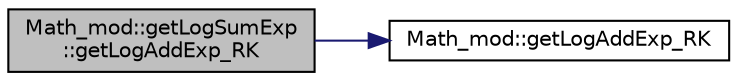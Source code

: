 digraph "Math_mod::getLogSumExp::getLogAddExp_RK"
{
 // LATEX_PDF_SIZE
  edge [fontname="Helvetica",fontsize="10",labelfontname="Helvetica",labelfontsize="10"];
  node [fontname="Helvetica",fontsize="10",shape=record];
  rankdir="LR";
  Node1 [label="Math_mod::getLogSumExp\l::getLogAddExp_RK",height=0.2,width=0.4,color="black", fillcolor="grey75", style="filled", fontcolor="black",tooltip="Return the logarithm of the sum of the exponential of two input real values robustly (without overflo..."];
  Node1 -> Node2 [color="midnightblue",fontsize="10",style="solid",fontname="Helvetica"];
  Node2 [label="Math_mod::getLogAddExp_RK",height=0.2,width=0.4,color="black", fillcolor="white", style="filled",URL="$namespaceMath__mod.html#a182ca41199d815450fb12d231711e799",tooltip="Return the logarithm of the sum of the exponential of two input real values robustly (without overflo..."];
}
